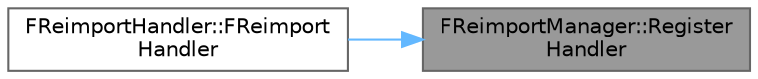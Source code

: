 digraph "FReimportManager::RegisterHandler"
{
 // INTERACTIVE_SVG=YES
 // LATEX_PDF_SIZE
  bgcolor="transparent";
  edge [fontname=Helvetica,fontsize=10,labelfontname=Helvetica,labelfontsize=10];
  node [fontname=Helvetica,fontsize=10,shape=box,height=0.2,width=0.4];
  rankdir="RL";
  Node1 [id="Node000001",label="FReimportManager::Register\lHandler",height=0.2,width=0.4,color="gray40", fillcolor="grey60", style="filled", fontcolor="black",tooltip="Register a reimport handler with the manager."];
  Node1 -> Node2 [id="edge1_Node000001_Node000002",dir="back",color="steelblue1",style="solid",tooltip=" "];
  Node2 [id="Node000002",label="FReimportHandler::FReimport\lHandler",height=0.2,width=0.4,color="grey40", fillcolor="white", style="filled",URL="$db/dfc/classFReimportHandler.html#a23c009b921cf95d098fbc27ab71f0715",tooltip="Constructor."];
}
